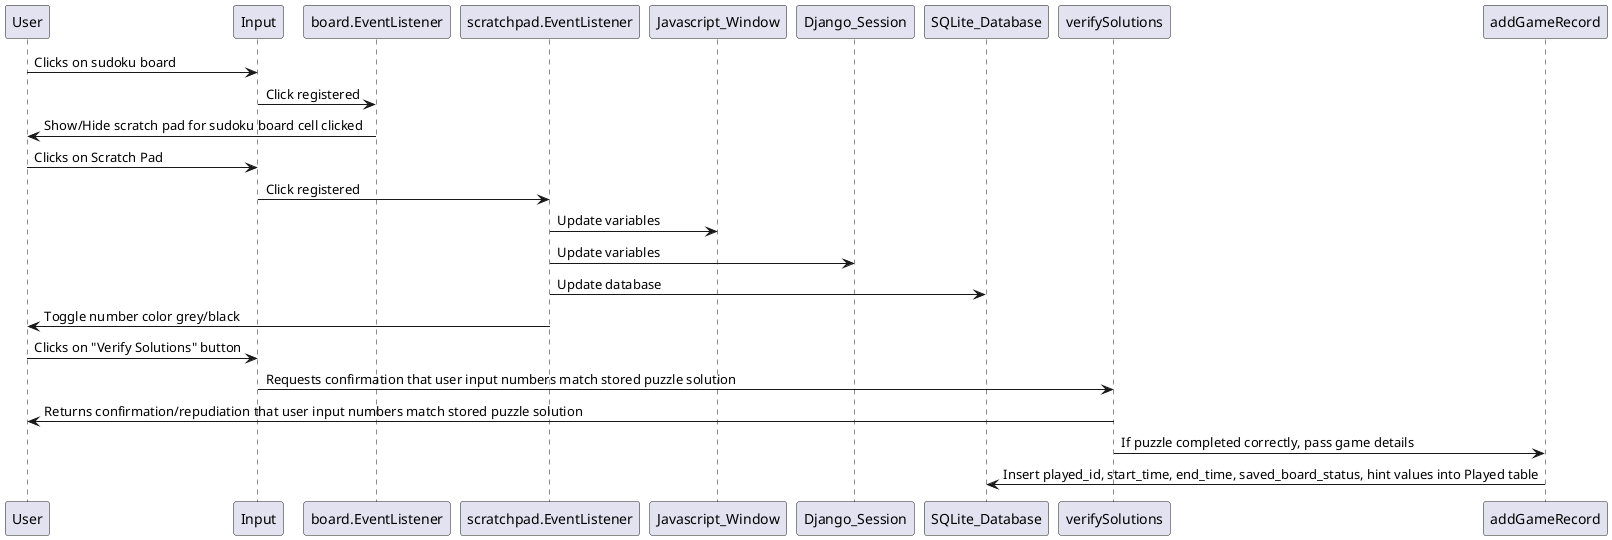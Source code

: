 @startuml
User -> Input: Clicks on sudoku board
Input ->board.EventListener: Click registered
board.EventListener -> User: Show/Hide scratch pad for sudoku board cell clicked
User -> Input: Clicks on Scratch Pad
Input -> scratchpad.EventListener: Click registered
scratchpad.EventListener -> Javascript_Window: Update variables
scratchpad.EventListener -> Django_Session: Update variables
scratchpad.EventListener -> SQLite_Database: Update database
scratchpad.EventListener -> User: Toggle number color grey/black
User -> Input: Clicks on "Verify Solutions" button
Input -> verifySolutions: Requests confirmation that user input numbers match stored puzzle solution
verifySolutions -> User: Returns confirmation/repudiation that user input numbers match stored puzzle solution
verifySolutions -> addGameRecord: If puzzle completed correctly, pass game details
addGameRecord -> SQLite_Database: Insert played_id, start_time, end_time, saved_board_status, hint values into Played table
@enduml